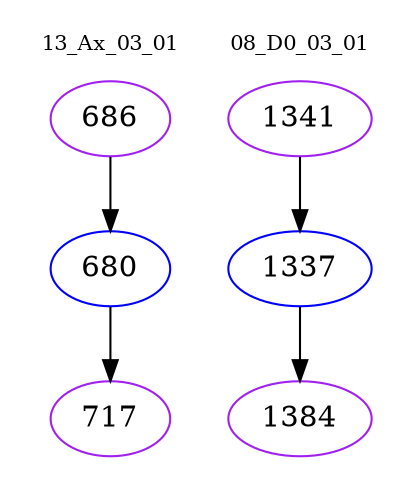 digraph{
subgraph cluster_0 {
color = white
label = "13_Ax_03_01";
fontsize=10;
T0_686 [label="686", color="purple"]
T0_686 -> T0_680 [color="black"]
T0_680 [label="680", color="blue"]
T0_680 -> T0_717 [color="black"]
T0_717 [label="717", color="purple"]
}
subgraph cluster_1 {
color = white
label = "08_D0_03_01";
fontsize=10;
T1_1341 [label="1341", color="purple"]
T1_1341 -> T1_1337 [color="black"]
T1_1337 [label="1337", color="blue"]
T1_1337 -> T1_1384 [color="black"]
T1_1384 [label="1384", color="purple"]
}
}
